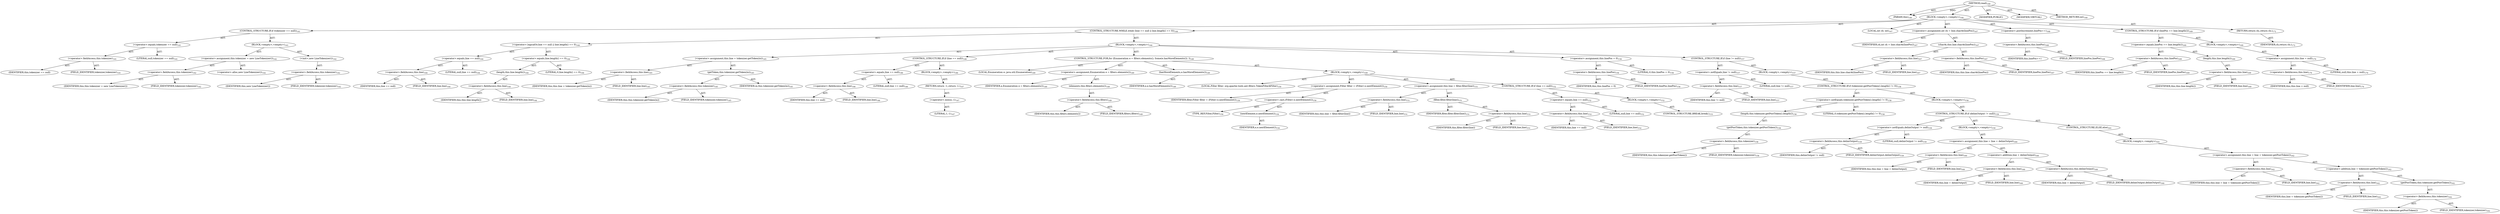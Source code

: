 digraph "read" {  
"111669149699" [label = <(METHOD,read)<SUB>140</SUB>> ]
"115964117030" [label = <(PARAM,this)<SUB>140</SUB>> ]
"25769803779" [label = <(BLOCK,&lt;empty&gt;,&lt;empty&gt;)<SUB>140</SUB>> ]
"47244640256" [label = <(CONTROL_STRUCTURE,IF,if (tokenizer == null))<SUB>141</SUB>> ]
"30064771101" [label = <(&lt;operator&gt;.equals,tokenizer == null)<SUB>141</SUB>> ]
"30064771102" [label = <(&lt;operator&gt;.fieldAccess,this.tokenizer)<SUB>141</SUB>> ]
"68719476789" [label = <(IDENTIFIER,this,tokenizer == null)> ]
"55834574860" [label = <(FIELD_IDENTIFIER,tokenizer,tokenizer)<SUB>141</SUB>> ]
"90194313224" [label = <(LITERAL,null,tokenizer == null)<SUB>141</SUB>> ]
"25769803780" [label = <(BLOCK,&lt;empty&gt;,&lt;empty&gt;)<SUB>141</SUB>> ]
"30064771103" [label = <(&lt;operator&gt;.assignment,this.tokenizer = new LineTokenizer())<SUB>142</SUB>> ]
"30064771104" [label = <(&lt;operator&gt;.fieldAccess,this.tokenizer)<SUB>142</SUB>> ]
"68719476790" [label = <(IDENTIFIER,this,this.tokenizer = new LineTokenizer())> ]
"55834574861" [label = <(FIELD_IDENTIFIER,tokenizer,tokenizer)<SUB>142</SUB>> ]
"30064771105" [label = <(&lt;operator&gt;.alloc,new LineTokenizer())<SUB>142</SUB>> ]
"30064771106" [label = <(&lt;init&gt;,new LineTokenizer())<SUB>142</SUB>> ]
"30064771107" [label = <(&lt;operator&gt;.fieldAccess,this.tokenizer)<SUB>142</SUB>> ]
"68719476791" [label = <(IDENTIFIER,this,new LineTokenizer())> ]
"55834574862" [label = <(FIELD_IDENTIFIER,tokenizer,tokenizer)<SUB>142</SUB>> ]
"47244640257" [label = <(CONTROL_STRUCTURE,WHILE,while (line == null || line.length() == 0))<SUB>144</SUB>> ]
"30064771108" [label = <(&lt;operator&gt;.logicalOr,line == null || line.length() == 0)<SUB>144</SUB>> ]
"30064771109" [label = <(&lt;operator&gt;.equals,line == null)<SUB>144</SUB>> ]
"30064771110" [label = <(&lt;operator&gt;.fieldAccess,this.line)<SUB>144</SUB>> ]
"68719476792" [label = <(IDENTIFIER,this,line == null)> ]
"55834574863" [label = <(FIELD_IDENTIFIER,line,line)<SUB>144</SUB>> ]
"90194313225" [label = <(LITERAL,null,line == null)<SUB>144</SUB>> ]
"30064771111" [label = <(&lt;operator&gt;.equals,line.length() == 0)<SUB>144</SUB>> ]
"30064771112" [label = <(length,this.line.length())<SUB>144</SUB>> ]
"30064771113" [label = <(&lt;operator&gt;.fieldAccess,this.line)<SUB>144</SUB>> ]
"68719476793" [label = <(IDENTIFIER,this,this.line.length())> ]
"55834574864" [label = <(FIELD_IDENTIFIER,line,line)<SUB>144</SUB>> ]
"90194313226" [label = <(LITERAL,0,line.length() == 0)<SUB>144</SUB>> ]
"25769803781" [label = <(BLOCK,&lt;empty&gt;,&lt;empty&gt;)<SUB>144</SUB>> ]
"30064771114" [label = <(&lt;operator&gt;.assignment,this.line = tokenizer.getToken(in))<SUB>145</SUB>> ]
"30064771115" [label = <(&lt;operator&gt;.fieldAccess,this.line)<SUB>145</SUB>> ]
"68719476794" [label = <(IDENTIFIER,this,this.line = tokenizer.getToken(in))> ]
"55834574865" [label = <(FIELD_IDENTIFIER,line,line)<SUB>145</SUB>> ]
"30064771116" [label = <(getToken,this.tokenizer.getToken(in))<SUB>145</SUB>> ]
"30064771117" [label = <(&lt;operator&gt;.fieldAccess,this.tokenizer)<SUB>145</SUB>> ]
"68719476795" [label = <(IDENTIFIER,this,this.tokenizer.getToken(in))> ]
"55834574866" [label = <(FIELD_IDENTIFIER,tokenizer,tokenizer)<SUB>145</SUB>> ]
"68719476796" [label = <(IDENTIFIER,in,this.tokenizer.getToken(in))<SUB>145</SUB>> ]
"47244640258" [label = <(CONTROL_STRUCTURE,IF,if (line == null))<SUB>146</SUB>> ]
"30064771118" [label = <(&lt;operator&gt;.equals,line == null)<SUB>146</SUB>> ]
"30064771119" [label = <(&lt;operator&gt;.fieldAccess,this.line)<SUB>146</SUB>> ]
"68719476797" [label = <(IDENTIFIER,this,line == null)> ]
"55834574867" [label = <(FIELD_IDENTIFIER,line,line)<SUB>146</SUB>> ]
"90194313227" [label = <(LITERAL,null,line == null)<SUB>146</SUB>> ]
"25769803782" [label = <(BLOCK,&lt;empty&gt;,&lt;empty&gt;)<SUB>146</SUB>> ]
"146028888064" [label = <(RETURN,return -1;,return -1;)<SUB>147</SUB>> ]
"30064771120" [label = <(&lt;operator&gt;.minus,-1)<SUB>147</SUB>> ]
"90194313228" [label = <(LITERAL,1,-1)<SUB>147</SUB>> ]
"47244640259" [label = <(CONTROL_STRUCTURE,FOR,for (Enumeration e = filters.elements(); Some(e.hasMoreElements()); ))<SUB>149</SUB>> ]
"94489280512" [label = <(LOCAL,Enumeration e: java.util.Enumeration)<SUB>149</SUB>> ]
"30064771121" [label = <(&lt;operator&gt;.assignment,Enumeration e = filters.elements())<SUB>149</SUB>> ]
"68719476798" [label = <(IDENTIFIER,e,Enumeration e = filters.elements())<SUB>149</SUB>> ]
"30064771122" [label = <(elements,this.filters.elements())<SUB>149</SUB>> ]
"30064771123" [label = <(&lt;operator&gt;.fieldAccess,this.filters)<SUB>149</SUB>> ]
"68719476799" [label = <(IDENTIFIER,this,this.filters.elements())> ]
"55834574868" [label = <(FIELD_IDENTIFIER,filters,filters)<SUB>149</SUB>> ]
"30064771124" [label = <(hasMoreElements,e.hasMoreElements())<SUB>149</SUB>> ]
"68719476800" [label = <(IDENTIFIER,e,e.hasMoreElements())<SUB>149</SUB>> ]
"25769803783" [label = <(BLOCK,&lt;empty&gt;,&lt;empty&gt;)<SUB>149</SUB>> ]
"94489280513" [label = <(LOCAL,Filter filter: org.apache.tools.ant.filters.TokenFilter$Filter)<SUB>150</SUB>> ]
"30064771125" [label = <(&lt;operator&gt;.assignment,Filter filter = (Filter) e.nextElement())<SUB>150</SUB>> ]
"68719476801" [label = <(IDENTIFIER,filter,Filter filter = (Filter) e.nextElement())<SUB>150</SUB>> ]
"30064771126" [label = <(&lt;operator&gt;.cast,(Filter) e.nextElement())<SUB>150</SUB>> ]
"180388626432" [label = <(TYPE_REF,Filter,Filter)<SUB>150</SUB>> ]
"30064771127" [label = <(nextElement,e.nextElement())<SUB>150</SUB>> ]
"68719476802" [label = <(IDENTIFIER,e,e.nextElement())<SUB>150</SUB>> ]
"30064771128" [label = <(&lt;operator&gt;.assignment,this.line = filter.filter(line))<SUB>151</SUB>> ]
"30064771129" [label = <(&lt;operator&gt;.fieldAccess,this.line)<SUB>151</SUB>> ]
"68719476803" [label = <(IDENTIFIER,this,this.line = filter.filter(line))> ]
"55834574869" [label = <(FIELD_IDENTIFIER,line,line)<SUB>151</SUB>> ]
"30064771130" [label = <(filter,filter.filter(line))<SUB>151</SUB>> ]
"68719476804" [label = <(IDENTIFIER,filter,filter.filter(line))<SUB>151</SUB>> ]
"30064771131" [label = <(&lt;operator&gt;.fieldAccess,this.line)<SUB>151</SUB>> ]
"68719476805" [label = <(IDENTIFIER,this,filter.filter(line))> ]
"55834574870" [label = <(FIELD_IDENTIFIER,line,line)<SUB>151</SUB>> ]
"47244640260" [label = <(CONTROL_STRUCTURE,IF,if (line == null))<SUB>152</SUB>> ]
"30064771132" [label = <(&lt;operator&gt;.equals,line == null)<SUB>152</SUB>> ]
"30064771133" [label = <(&lt;operator&gt;.fieldAccess,this.line)<SUB>152</SUB>> ]
"68719476806" [label = <(IDENTIFIER,this,line == null)> ]
"55834574871" [label = <(FIELD_IDENTIFIER,line,line)<SUB>152</SUB>> ]
"90194313229" [label = <(LITERAL,null,line == null)<SUB>152</SUB>> ]
"25769803784" [label = <(BLOCK,&lt;empty&gt;,&lt;empty&gt;)<SUB>152</SUB>> ]
"47244640261" [label = <(CONTROL_STRUCTURE,BREAK,break;)<SUB>153</SUB>> ]
"30064771134" [label = <(&lt;operator&gt;.assignment,this.linePos = 0)<SUB>156</SUB>> ]
"30064771135" [label = <(&lt;operator&gt;.fieldAccess,this.linePos)<SUB>156</SUB>> ]
"68719476807" [label = <(IDENTIFIER,this,this.linePos = 0)> ]
"55834574872" [label = <(FIELD_IDENTIFIER,linePos,linePos)<SUB>156</SUB>> ]
"90194313230" [label = <(LITERAL,0,this.linePos = 0)<SUB>156</SUB>> ]
"47244640262" [label = <(CONTROL_STRUCTURE,IF,if (line != null))<SUB>157</SUB>> ]
"30064771136" [label = <(&lt;operator&gt;.notEquals,line != null)<SUB>157</SUB>> ]
"30064771137" [label = <(&lt;operator&gt;.fieldAccess,this.line)<SUB>157</SUB>> ]
"68719476808" [label = <(IDENTIFIER,this,line != null)> ]
"55834574873" [label = <(FIELD_IDENTIFIER,line,line)<SUB>157</SUB>> ]
"90194313231" [label = <(LITERAL,null,line != null)<SUB>157</SUB>> ]
"25769803785" [label = <(BLOCK,&lt;empty&gt;,&lt;empty&gt;)<SUB>157</SUB>> ]
"47244640263" [label = <(CONTROL_STRUCTURE,IF,if (tokenizer.getPostToken().length() != 0))<SUB>158</SUB>> ]
"30064771138" [label = <(&lt;operator&gt;.notEquals,tokenizer.getPostToken().length() != 0)<SUB>158</SUB>> ]
"30064771139" [label = <(length,this.tokenizer.getPostToken().length())<SUB>158</SUB>> ]
"30064771140" [label = <(getPostToken,this.tokenizer.getPostToken())<SUB>158</SUB>> ]
"30064771141" [label = <(&lt;operator&gt;.fieldAccess,this.tokenizer)<SUB>158</SUB>> ]
"68719476809" [label = <(IDENTIFIER,this,this.tokenizer.getPostToken())> ]
"55834574874" [label = <(FIELD_IDENTIFIER,tokenizer,tokenizer)<SUB>158</SUB>> ]
"90194313232" [label = <(LITERAL,0,tokenizer.getPostToken().length() != 0)<SUB>158</SUB>> ]
"25769803786" [label = <(BLOCK,&lt;empty&gt;,&lt;empty&gt;)<SUB>158</SUB>> ]
"47244640264" [label = <(CONTROL_STRUCTURE,IF,if (delimOutput != null))<SUB>159</SUB>> ]
"30064771142" [label = <(&lt;operator&gt;.notEquals,delimOutput != null)<SUB>159</SUB>> ]
"30064771143" [label = <(&lt;operator&gt;.fieldAccess,this.delimOutput)<SUB>159</SUB>> ]
"68719476810" [label = <(IDENTIFIER,this,delimOutput != null)> ]
"55834574875" [label = <(FIELD_IDENTIFIER,delimOutput,delimOutput)<SUB>159</SUB>> ]
"90194313233" [label = <(LITERAL,null,delimOutput != null)<SUB>159</SUB>> ]
"25769803787" [label = <(BLOCK,&lt;empty&gt;,&lt;empty&gt;)<SUB>159</SUB>> ]
"30064771144" [label = <(&lt;operator&gt;.assignment,this.line = line + delimOutput)<SUB>160</SUB>> ]
"30064771145" [label = <(&lt;operator&gt;.fieldAccess,this.line)<SUB>160</SUB>> ]
"68719476811" [label = <(IDENTIFIER,this,this.line = line + delimOutput)> ]
"55834574876" [label = <(FIELD_IDENTIFIER,line,line)<SUB>160</SUB>> ]
"30064771146" [label = <(&lt;operator&gt;.addition,line + delimOutput)<SUB>160</SUB>> ]
"30064771147" [label = <(&lt;operator&gt;.fieldAccess,this.line)<SUB>160</SUB>> ]
"68719476812" [label = <(IDENTIFIER,this,line + delimOutput)> ]
"55834574877" [label = <(FIELD_IDENTIFIER,line,line)<SUB>160</SUB>> ]
"30064771148" [label = <(&lt;operator&gt;.fieldAccess,this.delimOutput)<SUB>160</SUB>> ]
"68719476813" [label = <(IDENTIFIER,this,line + delimOutput)> ]
"55834574878" [label = <(FIELD_IDENTIFIER,delimOutput,delimOutput)<SUB>160</SUB>> ]
"47244640265" [label = <(CONTROL_STRUCTURE,ELSE,else)<SUB>161</SUB>> ]
"25769803788" [label = <(BLOCK,&lt;empty&gt;,&lt;empty&gt;)<SUB>161</SUB>> ]
"30064771149" [label = <(&lt;operator&gt;.assignment,this.line = line + tokenizer.getPostToken())<SUB>162</SUB>> ]
"30064771150" [label = <(&lt;operator&gt;.fieldAccess,this.line)<SUB>162</SUB>> ]
"68719476814" [label = <(IDENTIFIER,this,this.line = line + tokenizer.getPostToken())> ]
"55834574879" [label = <(FIELD_IDENTIFIER,line,line)<SUB>162</SUB>> ]
"30064771151" [label = <(&lt;operator&gt;.addition,line + tokenizer.getPostToken())<SUB>162</SUB>> ]
"30064771152" [label = <(&lt;operator&gt;.fieldAccess,this.line)<SUB>162</SUB>> ]
"68719476815" [label = <(IDENTIFIER,this,line + tokenizer.getPostToken())> ]
"55834574880" [label = <(FIELD_IDENTIFIER,line,line)<SUB>162</SUB>> ]
"30064771153" [label = <(getPostToken,this.tokenizer.getPostToken())<SUB>162</SUB>> ]
"30064771154" [label = <(&lt;operator&gt;.fieldAccess,this.tokenizer)<SUB>162</SUB>> ]
"68719476816" [label = <(IDENTIFIER,this,this.tokenizer.getPostToken())> ]
"55834574881" [label = <(FIELD_IDENTIFIER,tokenizer,tokenizer)<SUB>162</SUB>> ]
"94489280514" [label = <(LOCAL,int ch: int)<SUB>167</SUB>> ]
"30064771155" [label = <(&lt;operator&gt;.assignment,int ch = line.charAt(linePos))<SUB>167</SUB>> ]
"68719476817" [label = <(IDENTIFIER,ch,int ch = line.charAt(linePos))<SUB>167</SUB>> ]
"30064771156" [label = <(charAt,this.line.charAt(linePos))<SUB>167</SUB>> ]
"30064771157" [label = <(&lt;operator&gt;.fieldAccess,this.line)<SUB>167</SUB>> ]
"68719476818" [label = <(IDENTIFIER,this,this.line.charAt(linePos))> ]
"55834574882" [label = <(FIELD_IDENTIFIER,line,line)<SUB>167</SUB>> ]
"30064771158" [label = <(&lt;operator&gt;.fieldAccess,this.linePos)<SUB>167</SUB>> ]
"68719476819" [label = <(IDENTIFIER,this,this.line.charAt(linePos))> ]
"55834574883" [label = <(FIELD_IDENTIFIER,linePos,linePos)<SUB>167</SUB>> ]
"30064771159" [label = <(&lt;operator&gt;.postIncrement,linePos++)<SUB>168</SUB>> ]
"30064771160" [label = <(&lt;operator&gt;.fieldAccess,this.linePos)<SUB>168</SUB>> ]
"68719476820" [label = <(IDENTIFIER,this,linePos++)> ]
"55834574884" [label = <(FIELD_IDENTIFIER,linePos,linePos)<SUB>168</SUB>> ]
"47244640266" [label = <(CONTROL_STRUCTURE,IF,if (linePos == line.length()))<SUB>169</SUB>> ]
"30064771161" [label = <(&lt;operator&gt;.equals,linePos == line.length())<SUB>169</SUB>> ]
"30064771162" [label = <(&lt;operator&gt;.fieldAccess,this.linePos)<SUB>169</SUB>> ]
"68719476821" [label = <(IDENTIFIER,this,linePos == line.length())> ]
"55834574885" [label = <(FIELD_IDENTIFIER,linePos,linePos)<SUB>169</SUB>> ]
"30064771163" [label = <(length,this.line.length())<SUB>169</SUB>> ]
"30064771164" [label = <(&lt;operator&gt;.fieldAccess,this.line)<SUB>169</SUB>> ]
"68719476822" [label = <(IDENTIFIER,this,this.line.length())> ]
"55834574886" [label = <(FIELD_IDENTIFIER,line,line)<SUB>169</SUB>> ]
"25769803789" [label = <(BLOCK,&lt;empty&gt;,&lt;empty&gt;)<SUB>169</SUB>> ]
"30064771165" [label = <(&lt;operator&gt;.assignment,this.line = null)<SUB>170</SUB>> ]
"30064771166" [label = <(&lt;operator&gt;.fieldAccess,this.line)<SUB>170</SUB>> ]
"68719476823" [label = <(IDENTIFIER,this,this.line = null)> ]
"55834574887" [label = <(FIELD_IDENTIFIER,line,line)<SUB>170</SUB>> ]
"90194313234" [label = <(LITERAL,null,this.line = null)<SUB>170</SUB>> ]
"146028888065" [label = <(RETURN,return ch;,return ch;)<SUB>172</SUB>> ]
"68719476824" [label = <(IDENTIFIER,ch,return ch;)<SUB>172</SUB>> ]
"133143986190" [label = <(MODIFIER,PUBLIC)> ]
"133143986191" [label = <(MODIFIER,VIRTUAL)> ]
"128849018883" [label = <(METHOD_RETURN,int)<SUB>140</SUB>> ]
  "111669149699" -> "115964117030"  [ label = "AST: "] 
  "111669149699" -> "25769803779"  [ label = "AST: "] 
  "111669149699" -> "133143986190"  [ label = "AST: "] 
  "111669149699" -> "133143986191"  [ label = "AST: "] 
  "111669149699" -> "128849018883"  [ label = "AST: "] 
  "25769803779" -> "47244640256"  [ label = "AST: "] 
  "25769803779" -> "47244640257"  [ label = "AST: "] 
  "25769803779" -> "94489280514"  [ label = "AST: "] 
  "25769803779" -> "30064771155"  [ label = "AST: "] 
  "25769803779" -> "30064771159"  [ label = "AST: "] 
  "25769803779" -> "47244640266"  [ label = "AST: "] 
  "25769803779" -> "146028888065"  [ label = "AST: "] 
  "47244640256" -> "30064771101"  [ label = "AST: "] 
  "47244640256" -> "25769803780"  [ label = "AST: "] 
  "30064771101" -> "30064771102"  [ label = "AST: "] 
  "30064771101" -> "90194313224"  [ label = "AST: "] 
  "30064771102" -> "68719476789"  [ label = "AST: "] 
  "30064771102" -> "55834574860"  [ label = "AST: "] 
  "25769803780" -> "30064771103"  [ label = "AST: "] 
  "25769803780" -> "30064771106"  [ label = "AST: "] 
  "30064771103" -> "30064771104"  [ label = "AST: "] 
  "30064771103" -> "30064771105"  [ label = "AST: "] 
  "30064771104" -> "68719476790"  [ label = "AST: "] 
  "30064771104" -> "55834574861"  [ label = "AST: "] 
  "30064771106" -> "30064771107"  [ label = "AST: "] 
  "30064771107" -> "68719476791"  [ label = "AST: "] 
  "30064771107" -> "55834574862"  [ label = "AST: "] 
  "47244640257" -> "30064771108"  [ label = "AST: "] 
  "47244640257" -> "25769803781"  [ label = "AST: "] 
  "30064771108" -> "30064771109"  [ label = "AST: "] 
  "30064771108" -> "30064771111"  [ label = "AST: "] 
  "30064771109" -> "30064771110"  [ label = "AST: "] 
  "30064771109" -> "90194313225"  [ label = "AST: "] 
  "30064771110" -> "68719476792"  [ label = "AST: "] 
  "30064771110" -> "55834574863"  [ label = "AST: "] 
  "30064771111" -> "30064771112"  [ label = "AST: "] 
  "30064771111" -> "90194313226"  [ label = "AST: "] 
  "30064771112" -> "30064771113"  [ label = "AST: "] 
  "30064771113" -> "68719476793"  [ label = "AST: "] 
  "30064771113" -> "55834574864"  [ label = "AST: "] 
  "25769803781" -> "30064771114"  [ label = "AST: "] 
  "25769803781" -> "47244640258"  [ label = "AST: "] 
  "25769803781" -> "47244640259"  [ label = "AST: "] 
  "25769803781" -> "30064771134"  [ label = "AST: "] 
  "25769803781" -> "47244640262"  [ label = "AST: "] 
  "30064771114" -> "30064771115"  [ label = "AST: "] 
  "30064771114" -> "30064771116"  [ label = "AST: "] 
  "30064771115" -> "68719476794"  [ label = "AST: "] 
  "30064771115" -> "55834574865"  [ label = "AST: "] 
  "30064771116" -> "30064771117"  [ label = "AST: "] 
  "30064771116" -> "68719476796"  [ label = "AST: "] 
  "30064771117" -> "68719476795"  [ label = "AST: "] 
  "30064771117" -> "55834574866"  [ label = "AST: "] 
  "47244640258" -> "30064771118"  [ label = "AST: "] 
  "47244640258" -> "25769803782"  [ label = "AST: "] 
  "30064771118" -> "30064771119"  [ label = "AST: "] 
  "30064771118" -> "90194313227"  [ label = "AST: "] 
  "30064771119" -> "68719476797"  [ label = "AST: "] 
  "30064771119" -> "55834574867"  [ label = "AST: "] 
  "25769803782" -> "146028888064"  [ label = "AST: "] 
  "146028888064" -> "30064771120"  [ label = "AST: "] 
  "30064771120" -> "90194313228"  [ label = "AST: "] 
  "47244640259" -> "94489280512"  [ label = "AST: "] 
  "47244640259" -> "30064771121"  [ label = "AST: "] 
  "47244640259" -> "30064771124"  [ label = "AST: "] 
  "47244640259" -> "25769803783"  [ label = "AST: "] 
  "30064771121" -> "68719476798"  [ label = "AST: "] 
  "30064771121" -> "30064771122"  [ label = "AST: "] 
  "30064771122" -> "30064771123"  [ label = "AST: "] 
  "30064771123" -> "68719476799"  [ label = "AST: "] 
  "30064771123" -> "55834574868"  [ label = "AST: "] 
  "30064771124" -> "68719476800"  [ label = "AST: "] 
  "25769803783" -> "94489280513"  [ label = "AST: "] 
  "25769803783" -> "30064771125"  [ label = "AST: "] 
  "25769803783" -> "30064771128"  [ label = "AST: "] 
  "25769803783" -> "47244640260"  [ label = "AST: "] 
  "30064771125" -> "68719476801"  [ label = "AST: "] 
  "30064771125" -> "30064771126"  [ label = "AST: "] 
  "30064771126" -> "180388626432"  [ label = "AST: "] 
  "30064771126" -> "30064771127"  [ label = "AST: "] 
  "30064771127" -> "68719476802"  [ label = "AST: "] 
  "30064771128" -> "30064771129"  [ label = "AST: "] 
  "30064771128" -> "30064771130"  [ label = "AST: "] 
  "30064771129" -> "68719476803"  [ label = "AST: "] 
  "30064771129" -> "55834574869"  [ label = "AST: "] 
  "30064771130" -> "68719476804"  [ label = "AST: "] 
  "30064771130" -> "30064771131"  [ label = "AST: "] 
  "30064771131" -> "68719476805"  [ label = "AST: "] 
  "30064771131" -> "55834574870"  [ label = "AST: "] 
  "47244640260" -> "30064771132"  [ label = "AST: "] 
  "47244640260" -> "25769803784"  [ label = "AST: "] 
  "30064771132" -> "30064771133"  [ label = "AST: "] 
  "30064771132" -> "90194313229"  [ label = "AST: "] 
  "30064771133" -> "68719476806"  [ label = "AST: "] 
  "30064771133" -> "55834574871"  [ label = "AST: "] 
  "25769803784" -> "47244640261"  [ label = "AST: "] 
  "30064771134" -> "30064771135"  [ label = "AST: "] 
  "30064771134" -> "90194313230"  [ label = "AST: "] 
  "30064771135" -> "68719476807"  [ label = "AST: "] 
  "30064771135" -> "55834574872"  [ label = "AST: "] 
  "47244640262" -> "30064771136"  [ label = "AST: "] 
  "47244640262" -> "25769803785"  [ label = "AST: "] 
  "30064771136" -> "30064771137"  [ label = "AST: "] 
  "30064771136" -> "90194313231"  [ label = "AST: "] 
  "30064771137" -> "68719476808"  [ label = "AST: "] 
  "30064771137" -> "55834574873"  [ label = "AST: "] 
  "25769803785" -> "47244640263"  [ label = "AST: "] 
  "47244640263" -> "30064771138"  [ label = "AST: "] 
  "47244640263" -> "25769803786"  [ label = "AST: "] 
  "30064771138" -> "30064771139"  [ label = "AST: "] 
  "30064771138" -> "90194313232"  [ label = "AST: "] 
  "30064771139" -> "30064771140"  [ label = "AST: "] 
  "30064771140" -> "30064771141"  [ label = "AST: "] 
  "30064771141" -> "68719476809"  [ label = "AST: "] 
  "30064771141" -> "55834574874"  [ label = "AST: "] 
  "25769803786" -> "47244640264"  [ label = "AST: "] 
  "47244640264" -> "30064771142"  [ label = "AST: "] 
  "47244640264" -> "25769803787"  [ label = "AST: "] 
  "47244640264" -> "47244640265"  [ label = "AST: "] 
  "30064771142" -> "30064771143"  [ label = "AST: "] 
  "30064771142" -> "90194313233"  [ label = "AST: "] 
  "30064771143" -> "68719476810"  [ label = "AST: "] 
  "30064771143" -> "55834574875"  [ label = "AST: "] 
  "25769803787" -> "30064771144"  [ label = "AST: "] 
  "30064771144" -> "30064771145"  [ label = "AST: "] 
  "30064771144" -> "30064771146"  [ label = "AST: "] 
  "30064771145" -> "68719476811"  [ label = "AST: "] 
  "30064771145" -> "55834574876"  [ label = "AST: "] 
  "30064771146" -> "30064771147"  [ label = "AST: "] 
  "30064771146" -> "30064771148"  [ label = "AST: "] 
  "30064771147" -> "68719476812"  [ label = "AST: "] 
  "30064771147" -> "55834574877"  [ label = "AST: "] 
  "30064771148" -> "68719476813"  [ label = "AST: "] 
  "30064771148" -> "55834574878"  [ label = "AST: "] 
  "47244640265" -> "25769803788"  [ label = "AST: "] 
  "25769803788" -> "30064771149"  [ label = "AST: "] 
  "30064771149" -> "30064771150"  [ label = "AST: "] 
  "30064771149" -> "30064771151"  [ label = "AST: "] 
  "30064771150" -> "68719476814"  [ label = "AST: "] 
  "30064771150" -> "55834574879"  [ label = "AST: "] 
  "30064771151" -> "30064771152"  [ label = "AST: "] 
  "30064771151" -> "30064771153"  [ label = "AST: "] 
  "30064771152" -> "68719476815"  [ label = "AST: "] 
  "30064771152" -> "55834574880"  [ label = "AST: "] 
  "30064771153" -> "30064771154"  [ label = "AST: "] 
  "30064771154" -> "68719476816"  [ label = "AST: "] 
  "30064771154" -> "55834574881"  [ label = "AST: "] 
  "30064771155" -> "68719476817"  [ label = "AST: "] 
  "30064771155" -> "30064771156"  [ label = "AST: "] 
  "30064771156" -> "30064771157"  [ label = "AST: "] 
  "30064771156" -> "30064771158"  [ label = "AST: "] 
  "30064771157" -> "68719476818"  [ label = "AST: "] 
  "30064771157" -> "55834574882"  [ label = "AST: "] 
  "30064771158" -> "68719476819"  [ label = "AST: "] 
  "30064771158" -> "55834574883"  [ label = "AST: "] 
  "30064771159" -> "30064771160"  [ label = "AST: "] 
  "30064771160" -> "68719476820"  [ label = "AST: "] 
  "30064771160" -> "55834574884"  [ label = "AST: "] 
  "47244640266" -> "30064771161"  [ label = "AST: "] 
  "47244640266" -> "25769803789"  [ label = "AST: "] 
  "30064771161" -> "30064771162"  [ label = "AST: "] 
  "30064771161" -> "30064771163"  [ label = "AST: "] 
  "30064771162" -> "68719476821"  [ label = "AST: "] 
  "30064771162" -> "55834574885"  [ label = "AST: "] 
  "30064771163" -> "30064771164"  [ label = "AST: "] 
  "30064771164" -> "68719476822"  [ label = "AST: "] 
  "30064771164" -> "55834574886"  [ label = "AST: "] 
  "25769803789" -> "30064771165"  [ label = "AST: "] 
  "30064771165" -> "30064771166"  [ label = "AST: "] 
  "30064771165" -> "90194313234"  [ label = "AST: "] 
  "30064771166" -> "68719476823"  [ label = "AST: "] 
  "30064771166" -> "55834574887"  [ label = "AST: "] 
  "146028888065" -> "68719476824"  [ label = "AST: "] 
  "111669149699" -> "115964117030"  [ label = "DDG: "] 
}
